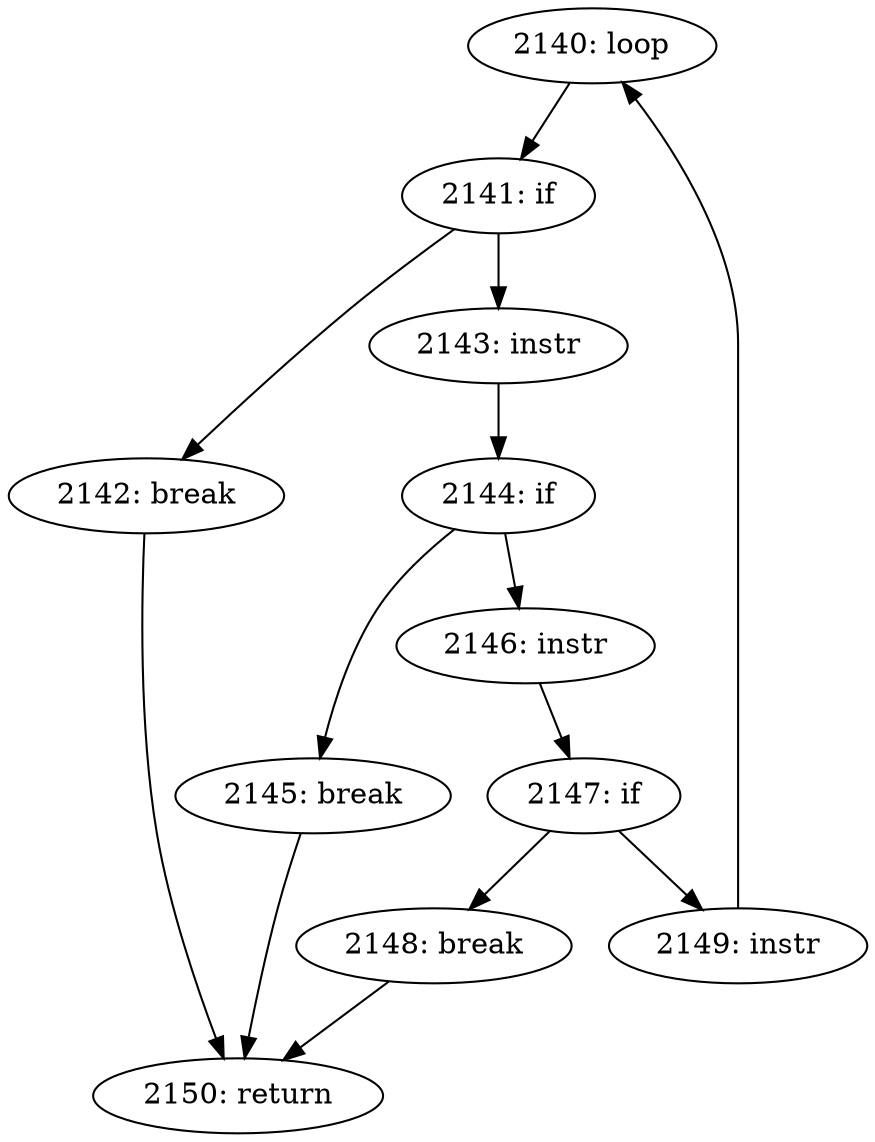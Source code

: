digraph CFG_tcp_sacktag_skip {
2140 [label="2140: loop"]
	2140 -> 2141
2141 [label="2141: if"]
	2141 -> 2143
	2141 -> 2142
2142 [label="2142: break"]
	2142 -> 2150
2143 [label="2143: instr"]
	2143 -> 2144
2144 [label="2144: if"]
	2144 -> 2145
	2144 -> 2146
2145 [label="2145: break"]
	2145 -> 2150
2146 [label="2146: instr"]
	2146 -> 2147
2147 [label="2147: if"]
	2147 -> 2148
	2147 -> 2149
2148 [label="2148: break"]
	2148 -> 2150
2149 [label="2149: instr"]
	2149 -> 2140
2150 [label="2150: return"]
	
}
